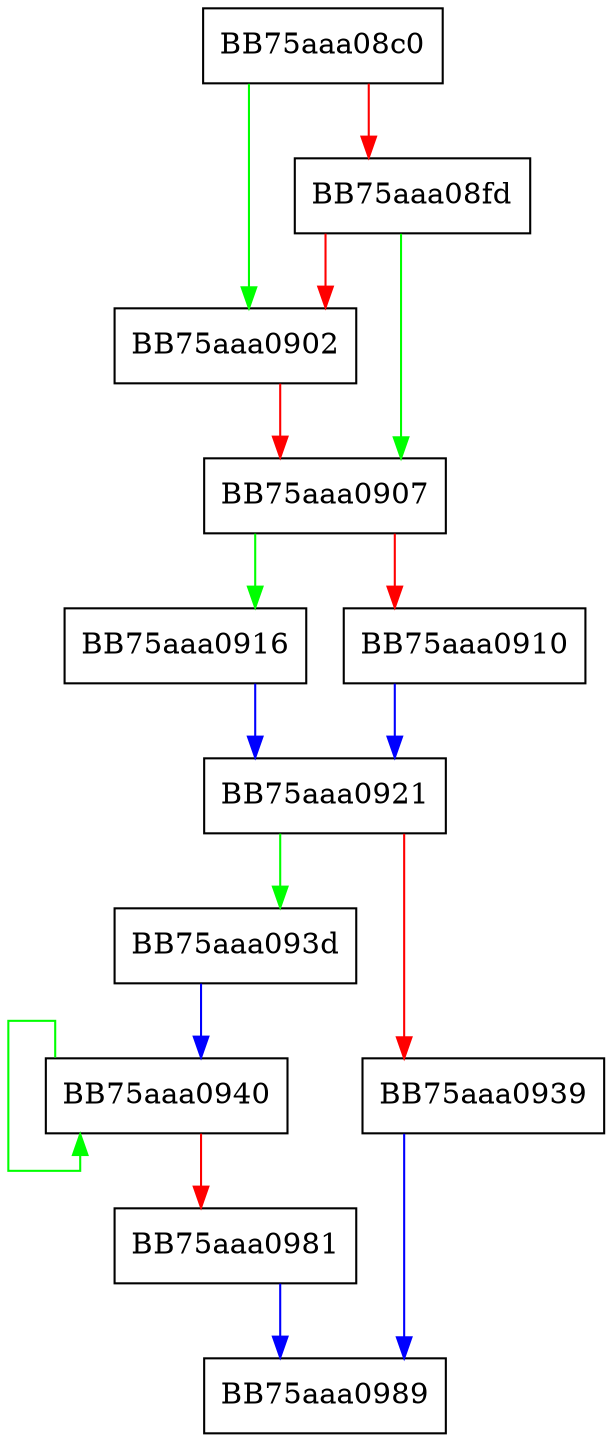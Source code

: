 digraph RpfAPI_Sha1StringCurrentFile {
  node [shape="box"];
  graph [splines=ortho];
  BB75aaa08c0 -> BB75aaa0902 [color="green"];
  BB75aaa08c0 -> BB75aaa08fd [color="red"];
  BB75aaa08fd -> BB75aaa0907 [color="green"];
  BB75aaa08fd -> BB75aaa0902 [color="red"];
  BB75aaa0902 -> BB75aaa0907 [color="red"];
  BB75aaa0907 -> BB75aaa0916 [color="green"];
  BB75aaa0907 -> BB75aaa0910 [color="red"];
  BB75aaa0910 -> BB75aaa0921 [color="blue"];
  BB75aaa0916 -> BB75aaa0921 [color="blue"];
  BB75aaa0921 -> BB75aaa093d [color="green"];
  BB75aaa0921 -> BB75aaa0939 [color="red"];
  BB75aaa0939 -> BB75aaa0989 [color="blue"];
  BB75aaa093d -> BB75aaa0940 [color="blue"];
  BB75aaa0940 -> BB75aaa0940 [color="green"];
  BB75aaa0940 -> BB75aaa0981 [color="red"];
  BB75aaa0981 -> BB75aaa0989 [color="blue"];
}